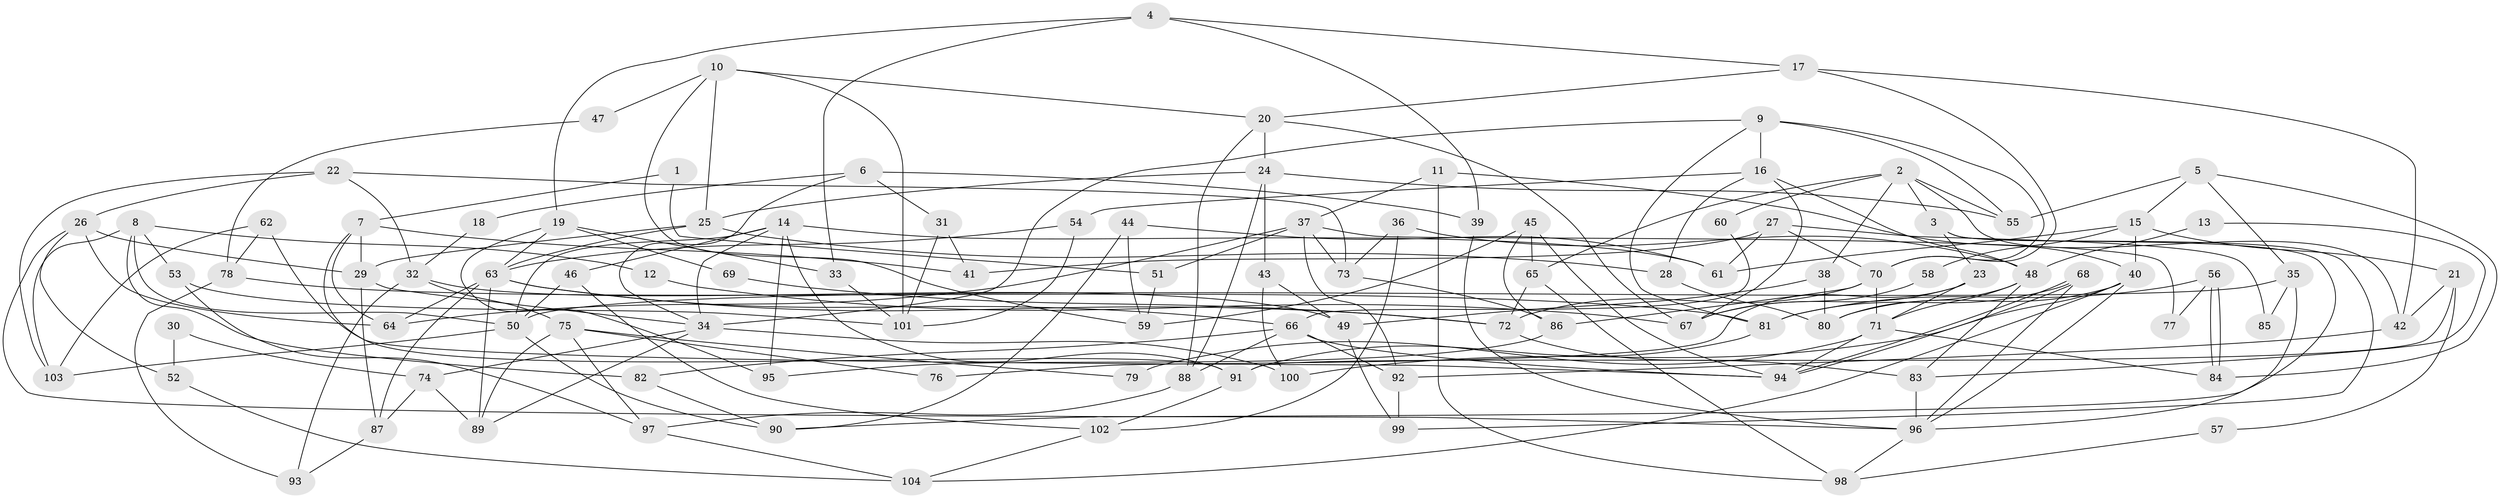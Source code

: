 // coarse degree distribution, {3: 0.17142857142857143, 8: 0.08571428571428572, 4: 0.2571428571428571, 5: 0.14285714285714285, 9: 0.04285714285714286, 2: 0.1, 1: 0.014285714285714285, 6: 0.08571428571428572, 7: 0.08571428571428572, 10: 0.014285714285714285}
// Generated by graph-tools (version 1.1) at 2025/23/03/03/25 07:23:58]
// undirected, 104 vertices, 208 edges
graph export_dot {
graph [start="1"]
  node [color=gray90,style=filled];
  1;
  2;
  3;
  4;
  5;
  6;
  7;
  8;
  9;
  10;
  11;
  12;
  13;
  14;
  15;
  16;
  17;
  18;
  19;
  20;
  21;
  22;
  23;
  24;
  25;
  26;
  27;
  28;
  29;
  30;
  31;
  32;
  33;
  34;
  35;
  36;
  37;
  38;
  39;
  40;
  41;
  42;
  43;
  44;
  45;
  46;
  47;
  48;
  49;
  50;
  51;
  52;
  53;
  54;
  55;
  56;
  57;
  58;
  59;
  60;
  61;
  62;
  63;
  64;
  65;
  66;
  67;
  68;
  69;
  70;
  71;
  72;
  73;
  74;
  75;
  76;
  77;
  78;
  79;
  80;
  81;
  82;
  83;
  84;
  85;
  86;
  87;
  88;
  89;
  90;
  91;
  92;
  93;
  94;
  95;
  96;
  97;
  98;
  99;
  100;
  101;
  102;
  103;
  104;
  1 -- 51;
  1 -- 7;
  2 -- 65;
  2 -- 55;
  2 -- 3;
  2 -- 38;
  2 -- 42;
  2 -- 60;
  3 -- 90;
  3 -- 23;
  3 -- 99;
  4 -- 33;
  4 -- 17;
  4 -- 19;
  4 -- 39;
  5 -- 35;
  5 -- 84;
  5 -- 15;
  5 -- 55;
  6 -- 34;
  6 -- 39;
  6 -- 18;
  6 -- 31;
  7 -- 91;
  7 -- 29;
  7 -- 41;
  7 -- 64;
  8 -- 53;
  8 -- 50;
  8 -- 12;
  8 -- 82;
  8 -- 103;
  9 -- 55;
  9 -- 34;
  9 -- 16;
  9 -- 70;
  9 -- 81;
  10 -- 20;
  10 -- 25;
  10 -- 47;
  10 -- 59;
  10 -- 101;
  11 -- 98;
  11 -- 40;
  11 -- 37;
  12 -- 67;
  13 -- 83;
  13 -- 48;
  14 -- 50;
  14 -- 61;
  14 -- 34;
  14 -- 46;
  14 -- 91;
  14 -- 95;
  15 -- 40;
  15 -- 21;
  15 -- 58;
  15 -- 61;
  16 -- 28;
  16 -- 48;
  16 -- 54;
  16 -- 67;
  17 -- 70;
  17 -- 42;
  17 -- 20;
  18 -- 32;
  19 -- 95;
  19 -- 33;
  19 -- 63;
  19 -- 69;
  20 -- 88;
  20 -- 24;
  20 -- 67;
  21 -- 42;
  21 -- 57;
  21 -- 91;
  22 -- 32;
  22 -- 73;
  22 -- 26;
  22 -- 103;
  23 -- 67;
  23 -- 71;
  23 -- 76;
  24 -- 25;
  24 -- 43;
  24 -- 55;
  24 -- 88;
  25 -- 29;
  25 -- 63;
  25 -- 28;
  26 -- 64;
  26 -- 29;
  26 -- 52;
  26 -- 96;
  27 -- 70;
  27 -- 41;
  27 -- 61;
  27 -- 85;
  28 -- 80;
  29 -- 87;
  29 -- 34;
  30 -- 52;
  30 -- 74;
  31 -- 101;
  31 -- 41;
  32 -- 93;
  32 -- 49;
  32 -- 75;
  33 -- 101;
  34 -- 74;
  34 -- 89;
  34 -- 100;
  35 -- 50;
  35 -- 96;
  35 -- 85;
  36 -- 48;
  36 -- 102;
  36 -- 73;
  37 -- 64;
  37 -- 51;
  37 -- 73;
  37 -- 77;
  37 -- 92;
  38 -- 49;
  38 -- 80;
  39 -- 96;
  40 -- 96;
  40 -- 80;
  40 -- 100;
  40 -- 104;
  42 -- 92;
  43 -- 100;
  43 -- 49;
  44 -- 59;
  44 -- 61;
  44 -- 90;
  45 -- 94;
  45 -- 86;
  45 -- 59;
  45 -- 65;
  46 -- 50;
  46 -- 102;
  47 -- 78;
  48 -- 83;
  48 -- 71;
  48 -- 80;
  49 -- 99;
  50 -- 90;
  50 -- 103;
  51 -- 59;
  52 -- 104;
  53 -- 101;
  53 -- 97;
  54 -- 63;
  54 -- 101;
  56 -- 84;
  56 -- 84;
  56 -- 81;
  56 -- 77;
  57 -- 98;
  58 -- 67;
  60 -- 66;
  62 -- 103;
  62 -- 94;
  62 -- 78;
  63 -- 89;
  63 -- 64;
  63 -- 66;
  63 -- 72;
  63 -- 87;
  65 -- 72;
  65 -- 98;
  66 -- 94;
  66 -- 82;
  66 -- 88;
  66 -- 92;
  68 -- 81;
  68 -- 94;
  68 -- 94;
  68 -- 96;
  69 -- 72;
  70 -- 71;
  70 -- 72;
  70 -- 86;
  71 -- 79;
  71 -- 84;
  71 -- 94;
  72 -- 83;
  73 -- 86;
  74 -- 89;
  74 -- 87;
  75 -- 97;
  75 -- 76;
  75 -- 79;
  75 -- 89;
  78 -- 81;
  78 -- 93;
  81 -- 91;
  82 -- 90;
  83 -- 96;
  86 -- 95;
  87 -- 93;
  88 -- 97;
  91 -- 102;
  92 -- 99;
  96 -- 98;
  97 -- 104;
  102 -- 104;
}
